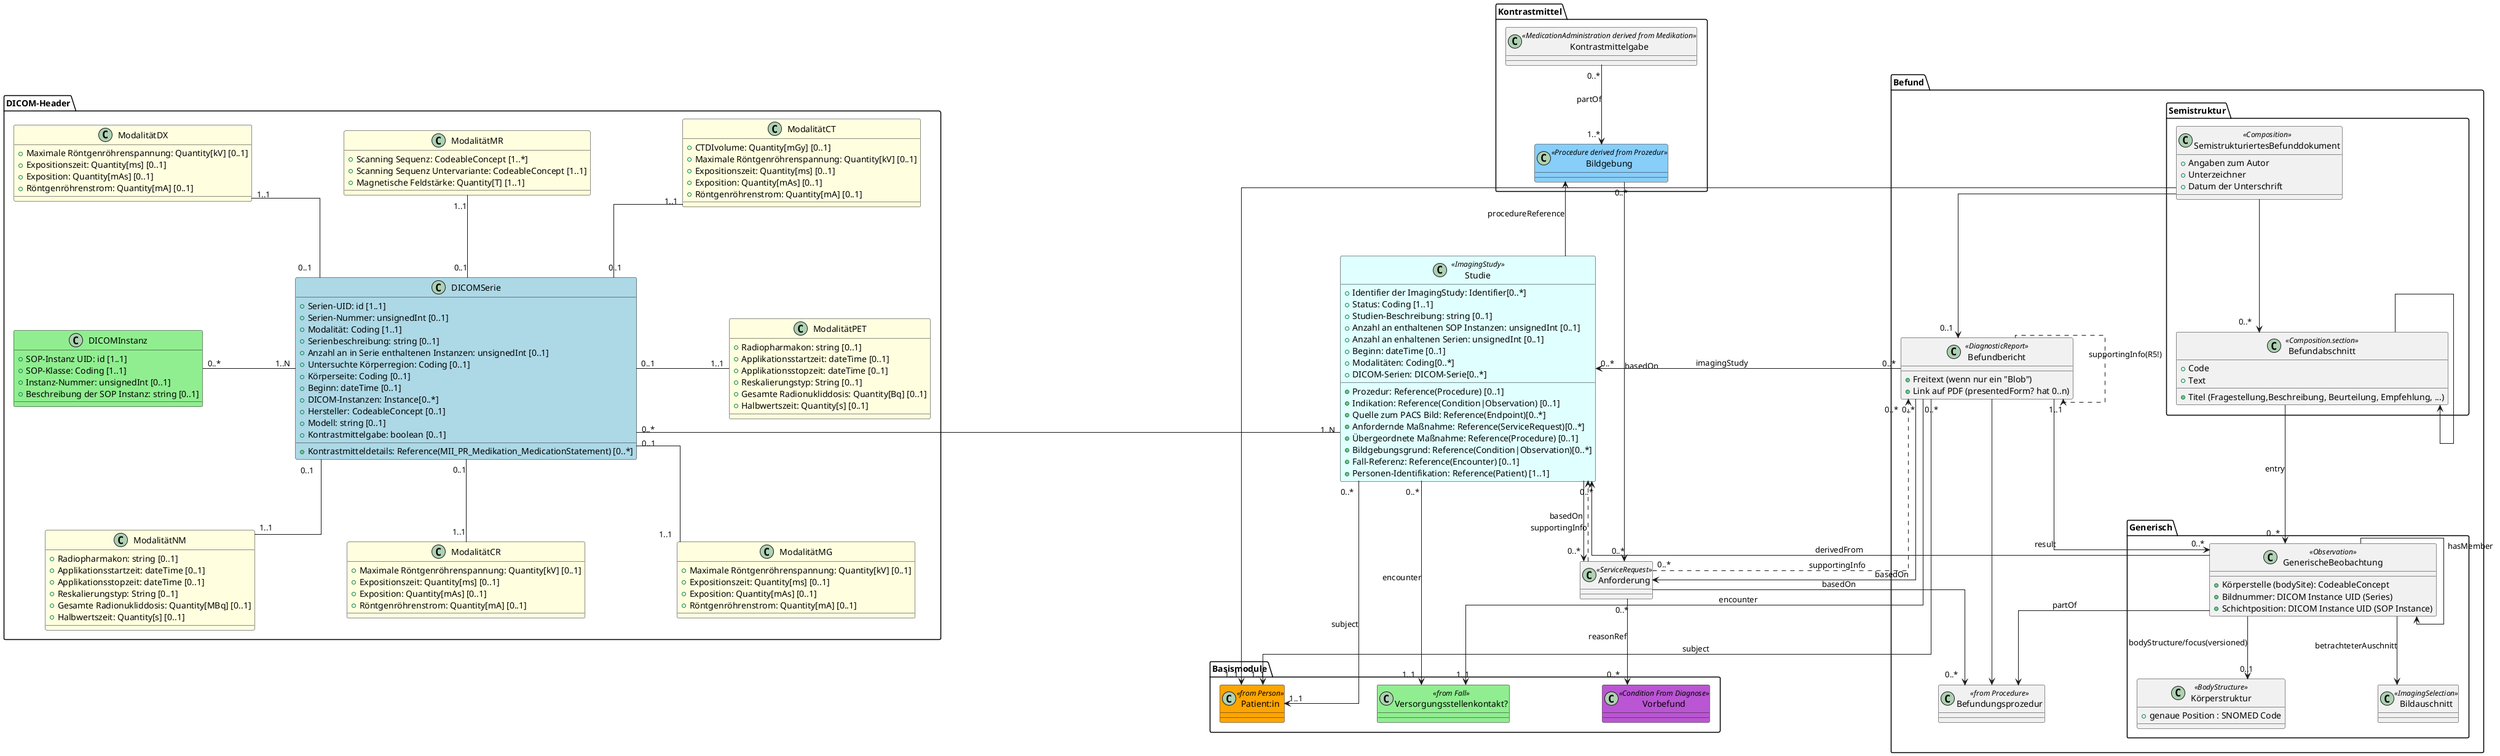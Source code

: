 @startuml "Bildgebende Verfahren"

skinparam Linetype ortho
skinparam Nodesep 150
skinparam Ranksep 80

class Studie <<ImagingStudy>> #LightCyan {
  + Prozedur: Reference(Procedure) [0..1]
  + Identifier der ImagingStudy: Identifier[0..*]
  + Status: Coding [1..1]
  + Studien-Beschreibung: string [0..1]
  + Anzahl an enthaltenen SOP Instanzen: unsignedInt [0..1]
  + Anzahl an enhaltenen Serien: unsignedInt [0..1]
  + Beginn: dateTime [0..1]
  + Indikation: Reference(Condition|Observation) [0..1]
  + Modalitäten: Coding[0..*]
  + Quelle zum PACS Bild: Reference(Endpoint)[0..*]
  + Anfordernde Maßnahme: Reference(ServiceRequest)[0..*]
  + Übergeordnete Maßnahme: Reference(Procedure) [0..1]
  + Bildgebungsgrund: Reference(Condition|Observation)[0..*]
  + Fall-Referenz: Reference(Encounter) [0..1]
  + Personen-Identifikation: Reference(Patient) [1..1]
  + DICOM-Serien: DICOM-Serie[0..*]
}

package "DICOM-Header" {
  class DICOMSerie #LightBlue {
  + Serien-UID: id [1..1]
  + Serien-Nummer: unsignedInt [0..1]
  + Modalität: Coding [1..1]
  + Serienbeschreibung: string [0..1]
  + Anzahl an in Serie enthaltenen Instanzen: unsignedInt [0..1]
  + Untersuchte Körperregion: Coding [0..1]
  + Körperseite: Coding [0..1]
  + Beginn: dateTime [0..1]
  + DICOM-Instanzen: Instance[0..*]
  + Hersteller: CodeableConcept [0..1]
  + Modell: string [0..1]
  + Kontrastmittelgabe: boolean [0..1]
  + Kontrastmitteldetails: Reference(MII_PR_Medikation_MedicationStatement) [0..*]
}

  class DICOMInstanz #LightGreen {
  + SOP-Instanz UID: id [1..1]
  + SOP-Klasse: Coding [1..1]
  + Instanz-Nummer: unsignedInt [0..1]
  + Beschreibung der SOP Instanz: string [0..1]
}

  class ModalitätMR #LightYellow {
  + Scanning Sequenz: CodeableConcept [1..*]
  + Scanning Sequenz Untervariante: CodeableConcept [1..1]
  + Magnetische Feldstärke: Quantity[T] [1..1]
}

  class ModalitätCT #LightYellow {
  + CTDIvolume: Quantity[mGy] [0..1]
  + Maximale Röntgenröhrenspannung: Quantity[kV] [0..1]
  + Expositionszeit: Quantity[ms] [0..1]
  + Exposition: Quantity[mAs] [0..1]
  + Röntgenröhrenstrom: Quantity[mA] [0..1]
} 

  class ModalitätDX #LightYellow {
  + Maximale Röntgenröhrenspannung: Quantity[kV] [0..1]
  + Expositionszeit: Quantity[ms] [0..1]
  + Exposition: Quantity[mAs] [0..1]
  + Röntgenröhrenstrom: Quantity[mA] [0..1]
} 

  class ModalitätCR #LightYellow {
  + Maximale Röntgenröhrenspannung: Quantity[kV] [0..1]
  + Expositionszeit: Quantity[ms] [0..1]
  + Exposition: Quantity[mAs] [0..1]
  + Röntgenröhrenstrom: Quantity[mA] [0..1]
} 

  class ModalitätMG #LightYellow {
  + Maximale Röntgenröhrenspannung: Quantity[kV] [0..1]
  + Expositionszeit: Quantity[ms] [0..1]
  + Exposition: Quantity[mAs] [0..1]
  + Röntgenröhrenstrom: Quantity[mA] [0..1]
} 

  class ModalitätNM #LightYellow {
  + Radiopharmakon: string [0..1]
  + Applikationsstartzeit: dateTime [0..1]
  + Applikationsstopzeit: dateTime [0..1]
  + Reskalierungstyp: String [0..1]
  + Gesamte Radionukliddosis: Quantity[MBq] [0..1]
  + Halbwertszeit: Quantity[s] [0..1]
} 

  class ModalitätPET #LightYellow {
  + Radiopharmakon: string [0..1]
  + Applikationsstartzeit: dateTime [0..1]
  + Applikationsstopzeit: dateTime [0..1]
  + Reskalierungstyp: String [0..1]
  + Gesamte Radionukliddosis: Quantity[Bq] [0..1]
  + Halbwertszeit: Quantity[s] [0..1]
}
}

class Anforderung <<ServiceRequest>> {
}

package "Kontrastmittel" {
  class Bildgebung <<Procedure derived from Prozedur>> #LightSkyBlue {
}

  class Kontrastmittelgabe <<MedicationAdministration derived from Medikation>> {
}
}

package "Befund" {
  class Befundbericht <<DiagnosticReport>>{
+ Freitext (wenn nur ein "Blob")
+ Link auf PDF (presentedForm? hat 0..n)
}

  package "Generisch" {
  class GenerischeBeobachtung <<Observation>> {
 + Körperstelle (bodySite): CodeableConcept
 + Bildnummer: DICOM Instance UID (Series)
 + Schichtposition: DICOM Instance UID (SOP Instance)
}

  class Körperstruktur <<BodyStructure>> {
 + genaue Position : SNOMED Code
}

  class Bildauschnitt <<ImagingSelection>> {
}
}

  package "Semistruktur"{
  class SemistrukturiertesBefunddokument <<Composition>>{
 + Angaben zum Autor
 + Unterzeichner
 + Datum der Unterschrift 
}

  class Befundabschnitt <<Composition.section>> {
 + Titel (Fragestellung,Beschreibung, Beurteilung, Empfehlung, ...)
 + Code
 + Text
}
}

  class Befundungsprozedur <<from Procedure>>{
}
}

package "Basismodule" {
  class "Patient:in" <<from Person>> #orange {
}

  class Versorgungsstellenkontakt? <<from Fall>> #LightGreen {
}

  class Vorbefund <<Condition From Diagnose>> #MediumOrchid {
}
}


DICOMSerie "1..N" -l- "0..*" DICOMInstanz
DICOMSerie "0..1" -u- "1..1" ModalitätMR
DICOMSerie "0..1" -u- "1..1" ModalitätCT
DICOMSerie "0..1" -u- "1..1" ModalitätDX
DICOMSerie "0..1" -d- "1..1" ModalitätCR
DICOMSerie "0..1" -d- "1..1" ModalitätMG
DICOMSerie "0..1" -d- "1..1" ModalitätNM
DICOMSerie "0..1" -r- "1..1" ModalitätPET

Bildgebung "0..*" --> "0..*" Anforderung : basedOn

Kontrastmittelgabe "0..*" --> "1..*" Bildgebung : partOf

Befundbericht --> Anforderung : basedOn
Befundbericht "0..*" --> "0..*" Studie : imagingStudy
Befundbericht ..> Befundbericht : supportingInfo(R5!)
Befundbericht "0..*" --> "1..1" "Versorgungsstellenkontakt?" : encounter
Befundbericht --> Befundungsprozedur
Befundbericht "0..*" --> "1..1" "Patient:in" : subject
Befundbericht "1..1" --> "0..*" GenerischeBeobachtung: result

GenerischeBeobachtung --> Studie : derivedFrom
GenerischeBeobachtung --> GenerischeBeobachtung: hasMember
GenerischeBeobachtung --> Bildauschnitt : betrachteterAuschnitt
GenerischeBeobachtung --> "0..1" Körperstruktur: bodyStructure/focus(versioned)
GenerischeBeobachtung --> Befundungsprozedur: partOf

Studie "0..*" --> "1..1" "Versorgungsstellenkontakt?" : encounter
Studie "0..*" --> "1..1" "Patient:in" : subject
Studie --> Anforderung : basedOn
Studie -up-> Bildgebung : procedureReference
Studie "1..N" -l- "0..*" DICOMSerie

Anforderung "0..*" --> "0..*" Vorbefund : reasonRef
Anforderung "0..*" ..> "0..*" Studie : supportingInfo
Anforderung "0..*" ..> "0..*" Befundbericht : supportingInfo
Anforderung --> "0..*" Befundungsprozedur: basedOn

SemistrukturiertesBefunddokument --> "0..1" Befundbericht
SemistrukturiertesBefunddokument --> "0..*" Befundabschnitt
SemistrukturiertesBefunddokument --> "1..1" "Patient:in"

Befundabschnitt --> Befundabschnitt
Befundabschnitt --> "0..*" GenerischeBeobachtung : entry

@enduml